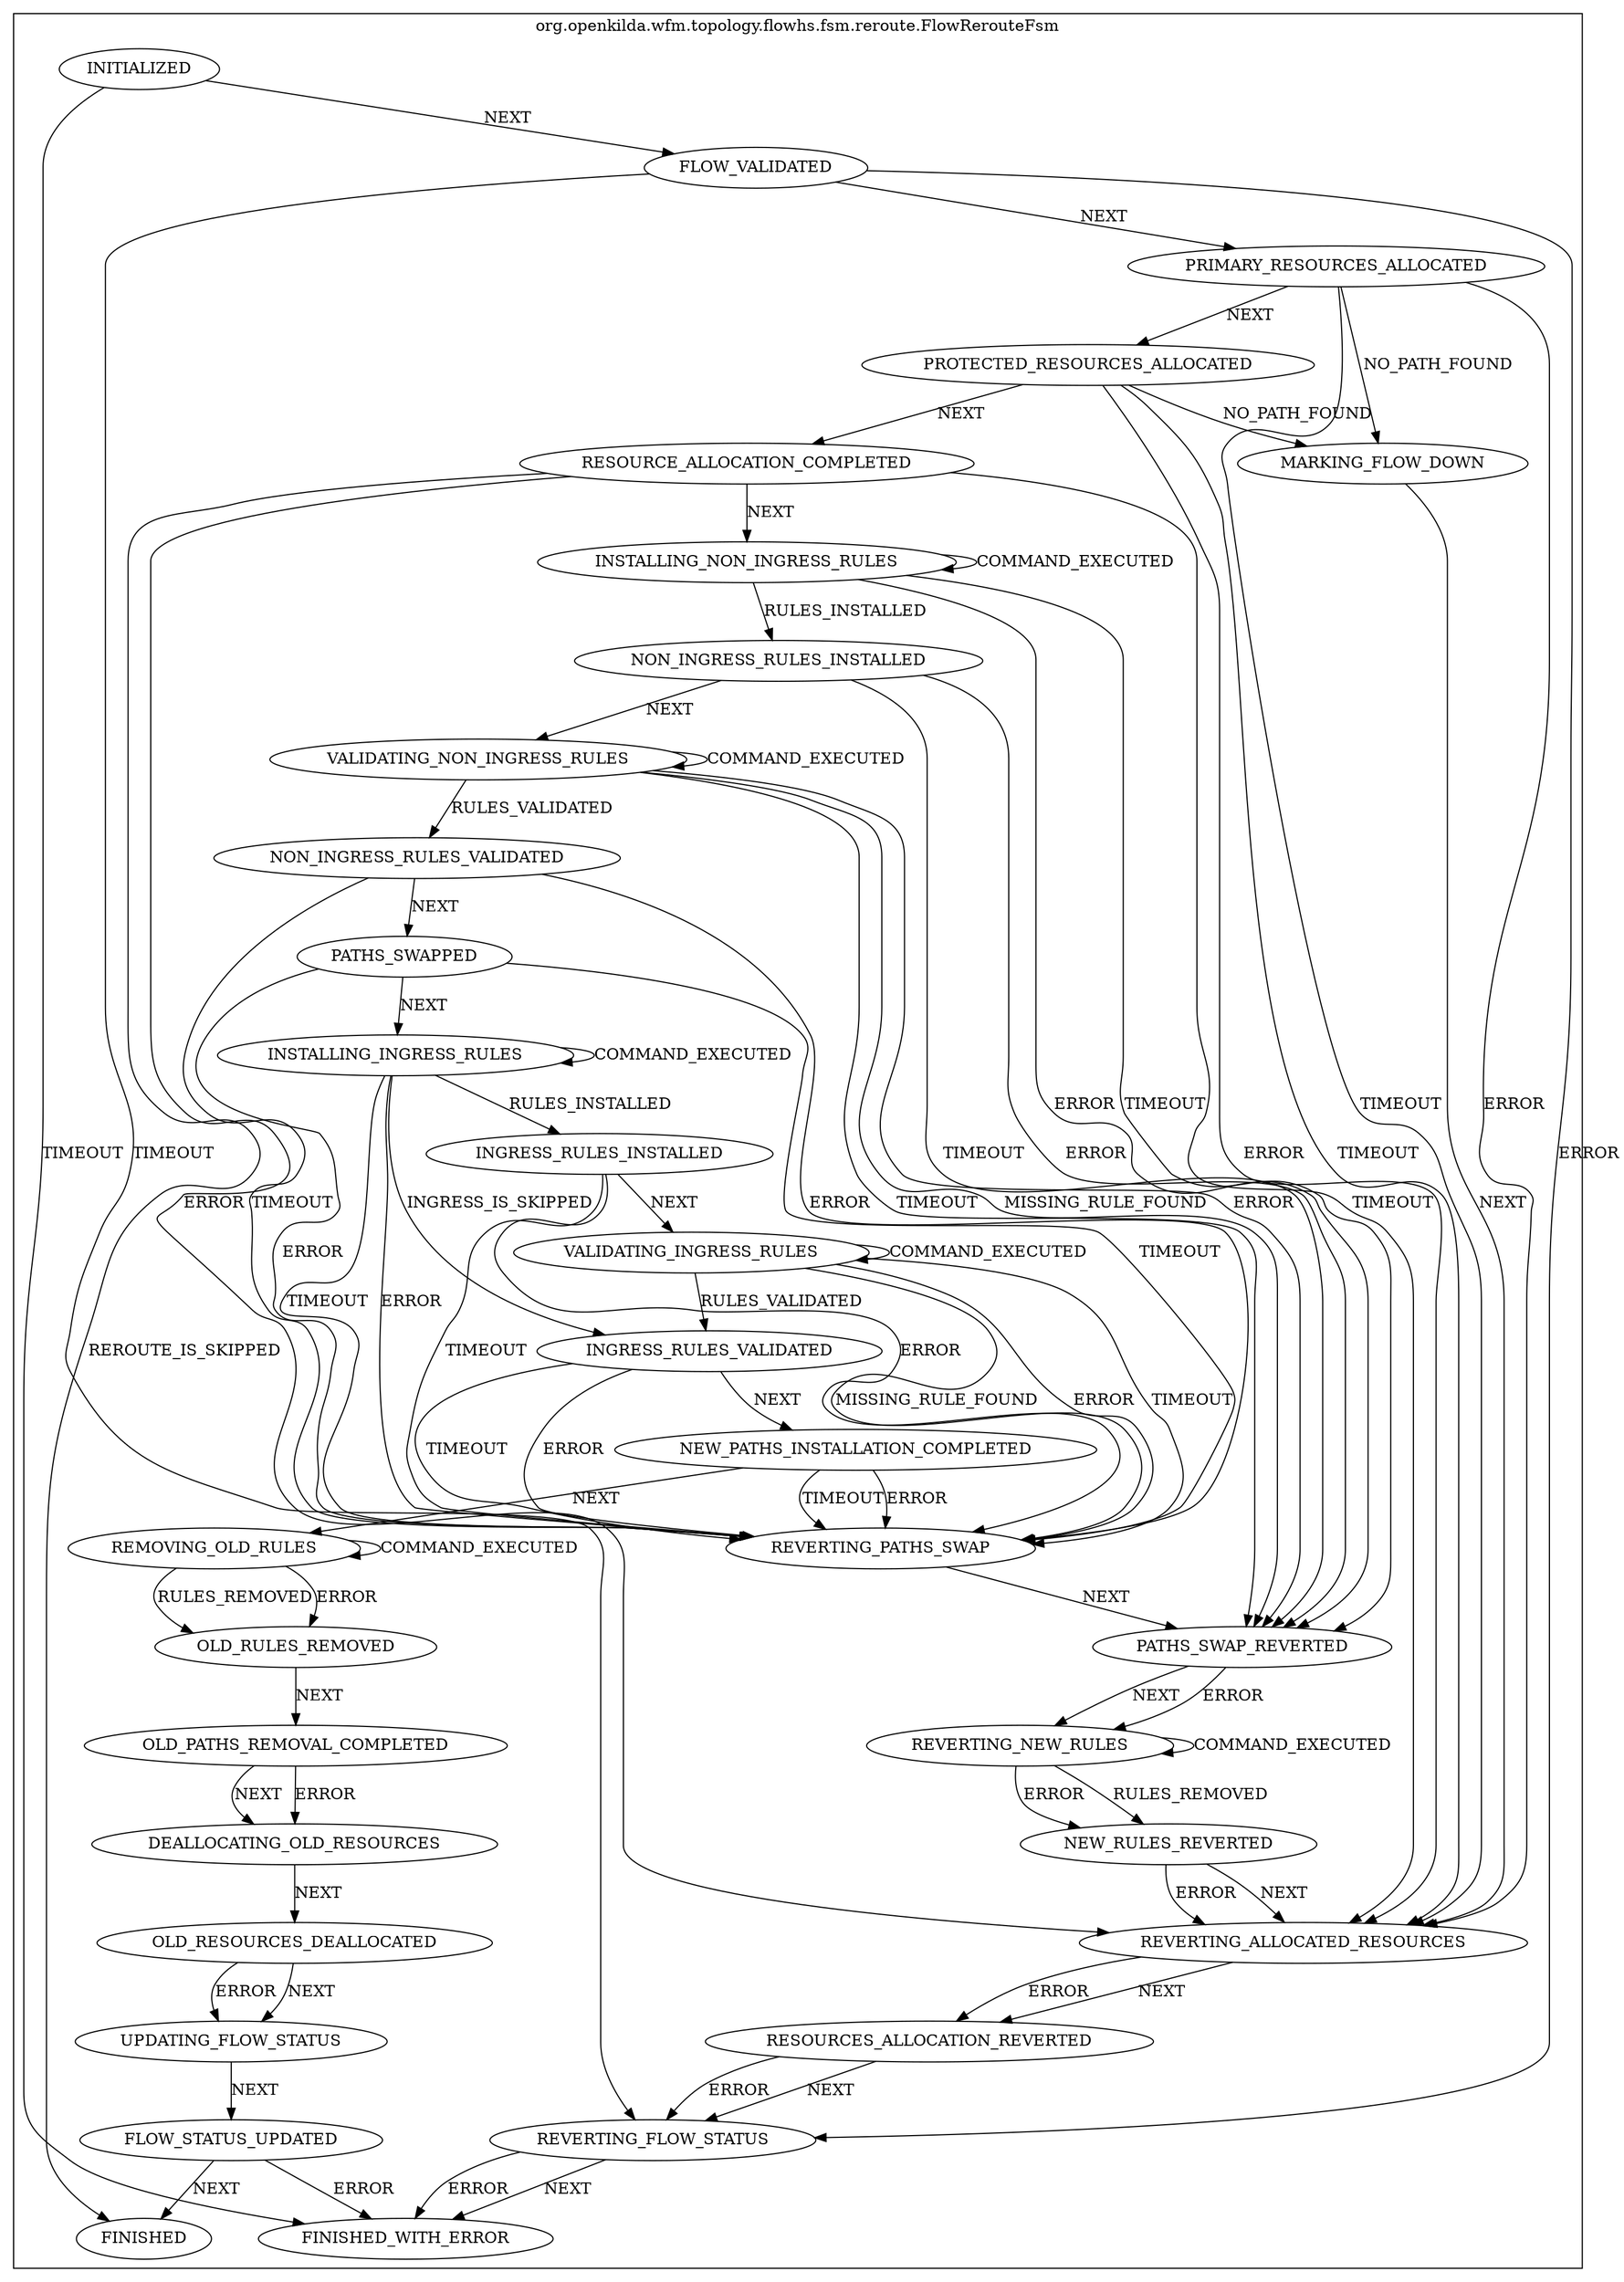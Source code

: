 digraph {
compound=true;
subgraph cluster_StateMachine {
label="org.openkilda.wfm.topology.flowhs.fsm.reroute.FlowRerouteFsm";
PATHS_SWAPPED [label="PATHS_SWAPPED"];
FINISHED [label="FINISHED"];
VALIDATING_NON_INGRESS_RULES [label="VALIDATING_NON_INGRESS_RULES"];
INSTALLING_NON_INGRESS_RULES [label="INSTALLING_NON_INGRESS_RULES"];
REVERTING_NEW_RULES [label="REVERTING_NEW_RULES"];
REVERTING_PATHS_SWAP [label="REVERTING_PATHS_SWAP"];
PATHS_SWAP_REVERTED [label="PATHS_SWAP_REVERTED"];
NEW_RULES_REVERTED [label="NEW_RULES_REVERTED"];
PROTECTED_RESOURCES_ALLOCATED [label="PROTECTED_RESOURCES_ALLOCATED"];
RESOURCE_ALLOCATION_COMPLETED [label="RESOURCE_ALLOCATION_COMPLETED"];
OLD_RULES_REMOVED [label="OLD_RULES_REMOVED"];
NON_INGRESS_RULES_VALIDATED [label="NON_INGRESS_RULES_VALIDATED"];
RESOURCES_ALLOCATION_REVERTED [label="RESOURCES_ALLOCATION_REVERTED"];
OLD_RESOURCES_DEALLOCATED [label="OLD_RESOURCES_DEALLOCATED"];
UPDATING_FLOW_STATUS [label="UPDATING_FLOW_STATUS"];
REMOVING_OLD_RULES [label="REMOVING_OLD_RULES"];
DEALLOCATING_OLD_RESOURCES [label="DEALLOCATING_OLD_RESOURCES"];
REVERTING_ALLOCATED_RESOURCES [label="REVERTING_ALLOCATED_RESOURCES"];
INITIALIZED [label="INITIALIZED"];
VALIDATING_INGRESS_RULES [label="VALIDATING_INGRESS_RULES"];
INSTALLING_INGRESS_RULES [label="INSTALLING_INGRESS_RULES"];
PRIMARY_RESOURCES_ALLOCATED [label="PRIMARY_RESOURCES_ALLOCATED"];
FLOW_STATUS_UPDATED [label="FLOW_STATUS_UPDATED"];
FLOW_VALIDATED [label="FLOW_VALIDATED"];
NEW_PATHS_INSTALLATION_COMPLETED [label="NEW_PATHS_INSTALLATION_COMPLETED"];
INGRESS_RULES_INSTALLED [label="INGRESS_RULES_INSTALLED"];
FINISHED_WITH_ERROR [label="FINISHED_WITH_ERROR"];
NON_INGRESS_RULES_INSTALLED [label="NON_INGRESS_RULES_INSTALLED"];
REVERTING_FLOW_STATUS [label="REVERTING_FLOW_STATUS"];
MARKING_FLOW_DOWN [label="MARKING_FLOW_DOWN"];
OLD_PATHS_REMOVAL_COMPLETED [label="OLD_PATHS_REMOVAL_COMPLETED"];
INGRESS_RULES_VALIDATED [label="INGRESS_RULES_VALIDATED"];

PATHS_SWAPPED -> INSTALLING_INGRESS_RULES [ label="NEXT"];
PATHS_SWAPPED -> REVERTING_PATHS_SWAP [ label="TIMEOUT"];
PATHS_SWAPPED -> REVERTING_PATHS_SWAP [ label="ERROR"];
VALIDATING_NON_INGRESS_RULES -> VALIDATING_NON_INGRESS_RULES [ label="COMMAND_EXECUTED"];
VALIDATING_NON_INGRESS_RULES -> NON_INGRESS_RULES_VALIDATED [ label="RULES_VALIDATED"];
VALIDATING_NON_INGRESS_RULES -> PATHS_SWAP_REVERTED [ label="TIMEOUT"];
VALIDATING_NON_INGRESS_RULES -> PATHS_SWAP_REVERTED [ label="MISSING_RULE_FOUND"];
VALIDATING_NON_INGRESS_RULES -> PATHS_SWAP_REVERTED [ label="ERROR"];
INSTALLING_NON_INGRESS_RULES -> INSTALLING_NON_INGRESS_RULES [ label="COMMAND_EXECUTED"];
INSTALLING_NON_INGRESS_RULES -> NON_INGRESS_RULES_INSTALLED [ label="RULES_INSTALLED"];
INSTALLING_NON_INGRESS_RULES -> PATHS_SWAP_REVERTED [ label="TIMEOUT"];
INSTALLING_NON_INGRESS_RULES -> PATHS_SWAP_REVERTED [ label="ERROR"];
REVERTING_NEW_RULES -> REVERTING_NEW_RULES [ label="COMMAND_EXECUTED"];
REVERTING_NEW_RULES -> NEW_RULES_REVERTED [ label="RULES_REMOVED"];
REVERTING_NEW_RULES -> NEW_RULES_REVERTED [ label="ERROR"];
REVERTING_PATHS_SWAP -> PATHS_SWAP_REVERTED [ label="NEXT"];
PATHS_SWAP_REVERTED -> REVERTING_NEW_RULES [ label="NEXT"];
PATHS_SWAP_REVERTED -> REVERTING_NEW_RULES [ label="ERROR"];
NEW_RULES_REVERTED -> REVERTING_ALLOCATED_RESOURCES [ label="NEXT"];
NEW_RULES_REVERTED -> REVERTING_ALLOCATED_RESOURCES [ label="ERROR"];
PROTECTED_RESOURCES_ALLOCATED -> RESOURCE_ALLOCATION_COMPLETED [ label="NEXT"];
PROTECTED_RESOURCES_ALLOCATED -> MARKING_FLOW_DOWN [ label="NO_PATH_FOUND"];
PROTECTED_RESOURCES_ALLOCATED -> REVERTING_ALLOCATED_RESOURCES [ label="TIMEOUT"];
PROTECTED_RESOURCES_ALLOCATED -> REVERTING_ALLOCATED_RESOURCES [ label="ERROR"];
RESOURCE_ALLOCATION_COMPLETED -> INSTALLING_NON_INGRESS_RULES [ label="NEXT"];
RESOURCE_ALLOCATION_COMPLETED -> FINISHED [ label="REROUTE_IS_SKIPPED"];
RESOURCE_ALLOCATION_COMPLETED -> REVERTING_ALLOCATED_RESOURCES [ label="TIMEOUT"];
RESOURCE_ALLOCATION_COMPLETED -> REVERTING_ALLOCATED_RESOURCES [ label="ERROR"];
OLD_RULES_REMOVED -> OLD_PATHS_REMOVAL_COMPLETED [ label="NEXT"];
NON_INGRESS_RULES_VALIDATED -> PATHS_SWAPPED [ label="NEXT"];
NON_INGRESS_RULES_VALIDATED -> REVERTING_PATHS_SWAP [ label="TIMEOUT"];
NON_INGRESS_RULES_VALIDATED -> REVERTING_PATHS_SWAP [ label="ERROR"];
RESOURCES_ALLOCATION_REVERTED -> REVERTING_FLOW_STATUS [ label="NEXT"];
RESOURCES_ALLOCATION_REVERTED -> REVERTING_FLOW_STATUS [ label="ERROR"];
OLD_RESOURCES_DEALLOCATED -> UPDATING_FLOW_STATUS [ label="NEXT"];
OLD_RESOURCES_DEALLOCATED -> UPDATING_FLOW_STATUS [ label="ERROR"];
UPDATING_FLOW_STATUS -> FLOW_STATUS_UPDATED [ label="NEXT"];
REMOVING_OLD_RULES -> REMOVING_OLD_RULES [ label="COMMAND_EXECUTED"];
REMOVING_OLD_RULES -> OLD_RULES_REMOVED [ label="RULES_REMOVED"];
REMOVING_OLD_RULES -> OLD_RULES_REMOVED [ label="ERROR"];
DEALLOCATING_OLD_RESOURCES -> OLD_RESOURCES_DEALLOCATED [ label="NEXT"];
REVERTING_ALLOCATED_RESOURCES -> RESOURCES_ALLOCATION_REVERTED [ label="NEXT"];
REVERTING_ALLOCATED_RESOURCES -> RESOURCES_ALLOCATION_REVERTED [ label="ERROR"];
INITIALIZED -> FLOW_VALIDATED [ label="NEXT"];
INITIALIZED -> FINISHED_WITH_ERROR [ label="TIMEOUT"];
VALIDATING_INGRESS_RULES -> VALIDATING_INGRESS_RULES [ label="COMMAND_EXECUTED"];
VALIDATING_INGRESS_RULES -> INGRESS_RULES_VALIDATED [ label="RULES_VALIDATED"];
VALIDATING_INGRESS_RULES -> REVERTING_PATHS_SWAP [ label="TIMEOUT"];
VALIDATING_INGRESS_RULES -> REVERTING_PATHS_SWAP [ label="MISSING_RULE_FOUND"];
VALIDATING_INGRESS_RULES -> REVERTING_PATHS_SWAP [ label="ERROR"];
INSTALLING_INGRESS_RULES -> INSTALLING_INGRESS_RULES [ label="COMMAND_EXECUTED"];
INSTALLING_INGRESS_RULES -> INGRESS_RULES_INSTALLED [ label="RULES_INSTALLED"];
INSTALLING_INGRESS_RULES -> INGRESS_RULES_VALIDATED [ label="INGRESS_IS_SKIPPED"];
INSTALLING_INGRESS_RULES -> REVERTING_PATHS_SWAP [ label="TIMEOUT"];
INSTALLING_INGRESS_RULES -> REVERTING_PATHS_SWAP [ label="ERROR"];
PRIMARY_RESOURCES_ALLOCATED -> PROTECTED_RESOURCES_ALLOCATED [ label="NEXT"];
PRIMARY_RESOURCES_ALLOCATED -> MARKING_FLOW_DOWN [ label="NO_PATH_FOUND"];
PRIMARY_RESOURCES_ALLOCATED -> REVERTING_ALLOCATED_RESOURCES [ label="TIMEOUT"];
PRIMARY_RESOURCES_ALLOCATED -> REVERTING_ALLOCATED_RESOURCES [ label="ERROR"];
FLOW_STATUS_UPDATED -> FINISHED [ label="NEXT"];
FLOW_STATUS_UPDATED -> FINISHED_WITH_ERROR [ label="ERROR"];
FLOW_VALIDATED -> PRIMARY_RESOURCES_ALLOCATED [ label="NEXT"];
FLOW_VALIDATED -> REVERTING_FLOW_STATUS [ label="TIMEOUT"];
FLOW_VALIDATED -> REVERTING_FLOW_STATUS [ label="ERROR"];
NEW_PATHS_INSTALLATION_COMPLETED -> REMOVING_OLD_RULES [ label="NEXT"];
NEW_PATHS_INSTALLATION_COMPLETED -> REVERTING_PATHS_SWAP [ label="TIMEOUT"];
NEW_PATHS_INSTALLATION_COMPLETED -> REVERTING_PATHS_SWAP [ label="ERROR"];
INGRESS_RULES_INSTALLED -> VALIDATING_INGRESS_RULES [ label="NEXT"];
INGRESS_RULES_INSTALLED -> REVERTING_PATHS_SWAP [ label="TIMEOUT"];
INGRESS_RULES_INSTALLED -> REVERTING_PATHS_SWAP [ label="ERROR"];
NON_INGRESS_RULES_INSTALLED -> VALIDATING_NON_INGRESS_RULES [ label="NEXT"];
NON_INGRESS_RULES_INSTALLED -> PATHS_SWAP_REVERTED [ label="TIMEOUT"];
NON_INGRESS_RULES_INSTALLED -> PATHS_SWAP_REVERTED [ label="ERROR"];
REVERTING_FLOW_STATUS -> FINISHED_WITH_ERROR [ label="NEXT"];
REVERTING_FLOW_STATUS -> FINISHED_WITH_ERROR [ label="ERROR"];
MARKING_FLOW_DOWN -> REVERTING_ALLOCATED_RESOURCES [ label="NEXT"];
OLD_PATHS_REMOVAL_COMPLETED -> DEALLOCATING_OLD_RESOURCES [ label="NEXT"];
OLD_PATHS_REMOVAL_COMPLETED -> DEALLOCATING_OLD_RESOURCES [ label="ERROR"];
INGRESS_RULES_VALIDATED -> NEW_PATHS_INSTALLATION_COMPLETED [ label="NEXT"];
INGRESS_RULES_VALIDATED -> REVERTING_PATHS_SWAP [ label="TIMEOUT"];
INGRESS_RULES_VALIDATED -> REVERTING_PATHS_SWAP [ label="ERROR"];}}
